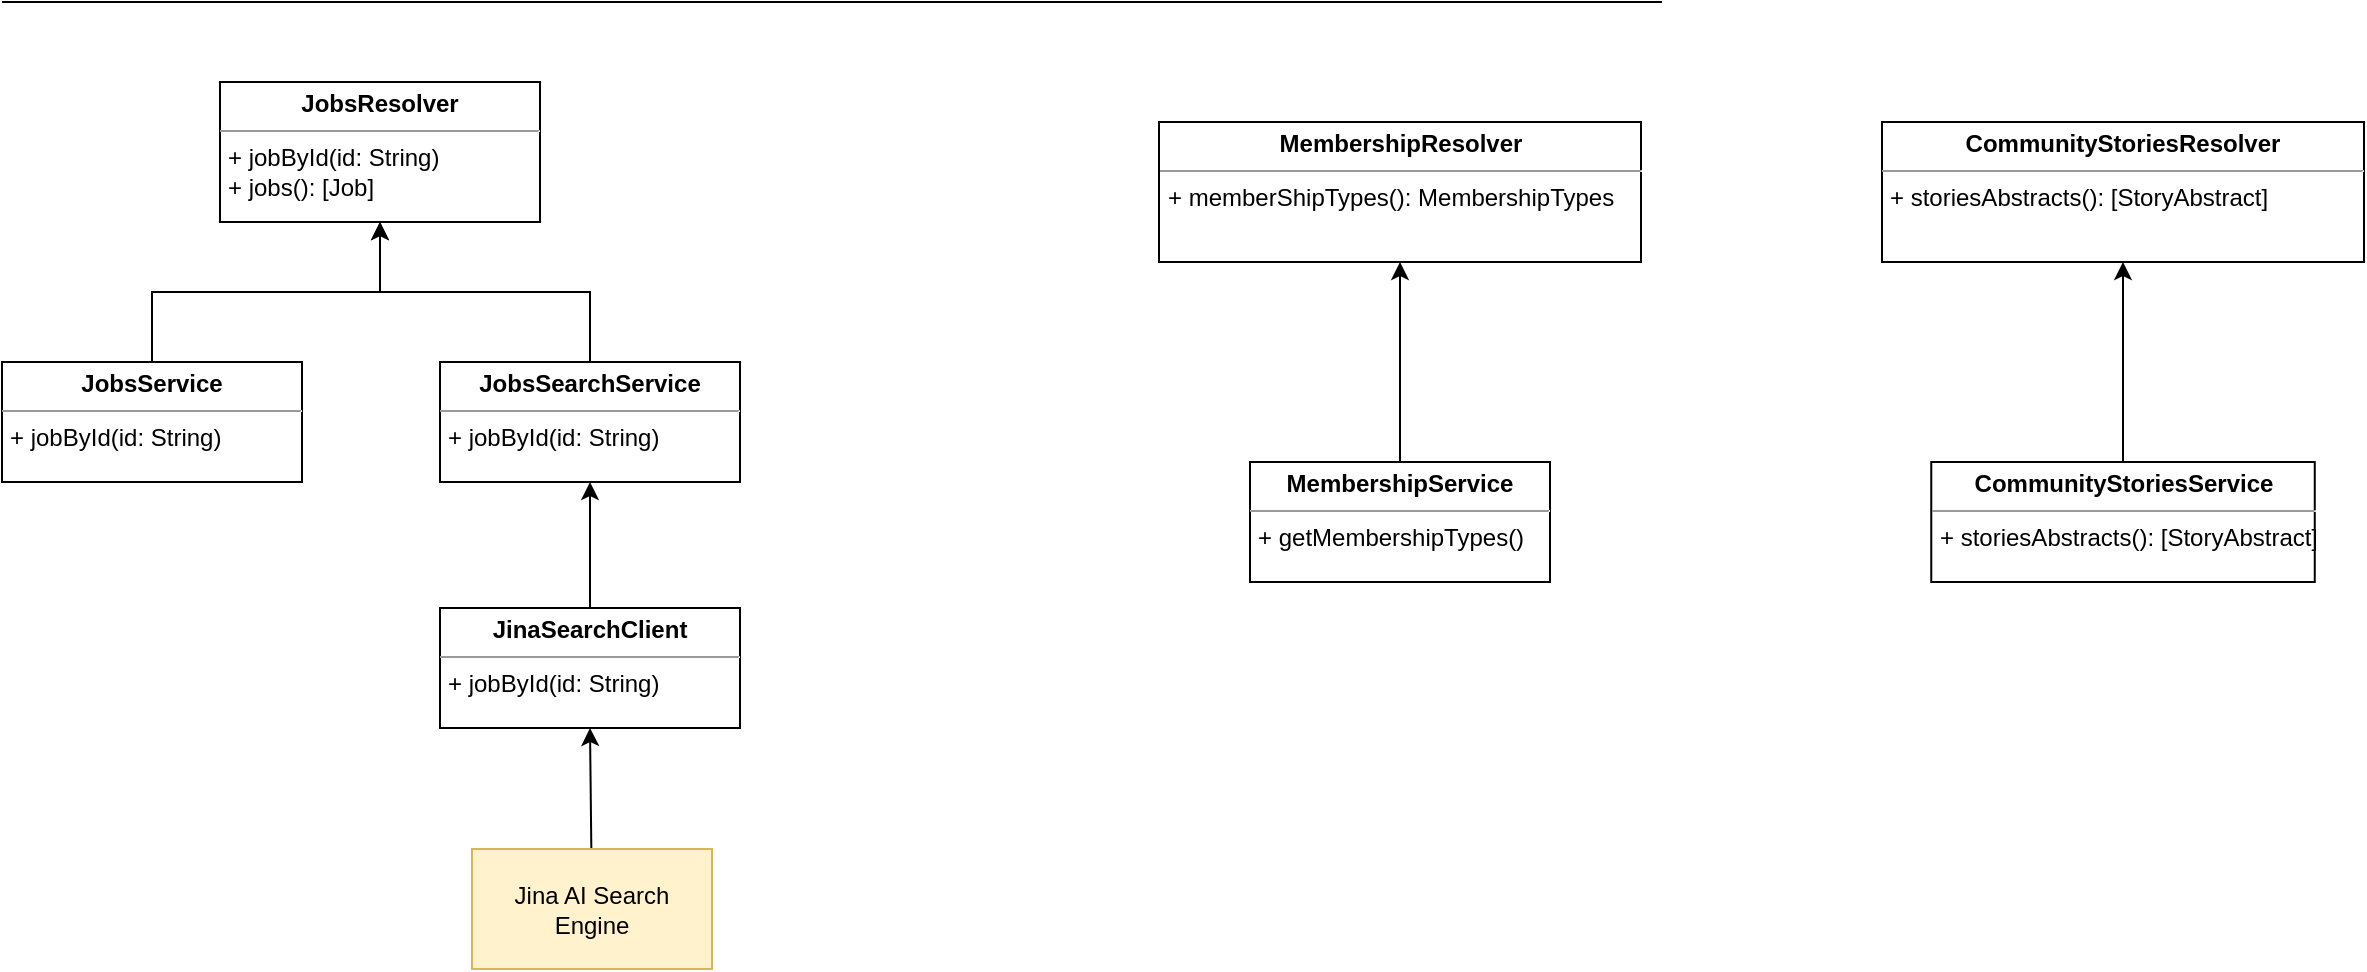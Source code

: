 <mxfile>
    <diagram id="ZX4aQEUyQadxjjJjLnqc" name="Backend Class Diagram">
        <mxGraphModel dx="1900" dy="-565" grid="1" gridSize="10" guides="1" tooltips="1" connect="1" arrows="1" fold="1" page="1" pageScale="1" pageWidth="827" pageHeight="1169" math="0" shadow="0">
            <root>
                <mxCell id="0"/>
                <mxCell id="1" parent="0"/>
                <mxCell id="2" value="&lt;p style=&quot;margin:0px;margin-top:4px;text-align:center;&quot;&gt;&lt;b&gt;JobsResolver&lt;/b&gt;&lt;/p&gt;&lt;hr size=&quot;1&quot;&gt;&lt;p style=&quot;margin:0px;margin-left:4px;&quot;&gt;+ jobById(id: String)&lt;/p&gt;&lt;p style=&quot;margin:0px;margin-left:4px;&quot;&gt;+ jobs(): [Job]&lt;/p&gt;" style="verticalAlign=top;align=left;overflow=fill;fontSize=12;fontFamily=Helvetica;html=1;" parent="1" vertex="1">
                    <mxGeometry x="-281" y="1370" width="160" height="70" as="geometry"/>
                </mxCell>
                <mxCell id="3" style="edgeStyle=orthogonalEdgeStyle;rounded=0;orthogonalLoop=1;jettySize=auto;html=1;entryX=0.5;entryY=1;entryDx=0;entryDy=0;" parent="1" source="4" target="2" edge="1">
                    <mxGeometry relative="1" as="geometry"/>
                </mxCell>
                <mxCell id="4" value="&lt;p style=&quot;margin:0px;margin-top:4px;text-align:center;&quot;&gt;&lt;b&gt;JobsService&lt;/b&gt;&lt;/p&gt;&lt;hr size=&quot;1&quot;&gt;&lt;p style=&quot;margin:0px;margin-left:4px;&quot;&gt;+ jobById(id: String)&lt;/p&gt;" style="verticalAlign=top;align=left;overflow=fill;fontSize=12;fontFamily=Helvetica;html=1;" parent="1" vertex="1">
                    <mxGeometry x="-390" y="1510" width="150" height="60" as="geometry"/>
                </mxCell>
                <mxCell id="5" style="edgeStyle=orthogonalEdgeStyle;rounded=0;orthogonalLoop=1;jettySize=auto;html=1;" parent="1" source="6" target="2" edge="1">
                    <mxGeometry relative="1" as="geometry"/>
                </mxCell>
                <mxCell id="6" value="&lt;p style=&quot;margin:0px;margin-top:4px;text-align:center;&quot;&gt;&lt;b&gt;JobsSearchService&lt;/b&gt;&lt;/p&gt;&lt;hr size=&quot;1&quot;&gt;&lt;p style=&quot;margin:0px;margin-left:4px;&quot;&gt;+ jobById(id: String)&lt;/p&gt;" style="verticalAlign=top;align=left;overflow=fill;fontSize=12;fontFamily=Helvetica;html=1;" parent="1" vertex="1">
                    <mxGeometry x="-171" y="1510" width="150" height="60" as="geometry"/>
                </mxCell>
                <mxCell id="7" style="edgeStyle=orthogonalEdgeStyle;rounded=0;orthogonalLoop=1;jettySize=auto;html=1;" parent="1" source="8" target="6" edge="1">
                    <mxGeometry relative="1" as="geometry"/>
                </mxCell>
                <mxCell id="8" value="&lt;p style=&quot;margin:0px;margin-top:4px;text-align:center;&quot;&gt;&lt;b&gt;JinaSearchClient&lt;/b&gt;&lt;/p&gt;&lt;hr size=&quot;1&quot;&gt;&lt;p style=&quot;margin:0px;margin-left:4px;&quot;&gt;+ jobById(id: String)&lt;/p&gt;" style="verticalAlign=top;align=left;overflow=fill;fontSize=12;fontFamily=Helvetica;html=1;" parent="1" vertex="1">
                    <mxGeometry x="-171" y="1633" width="150" height="60" as="geometry"/>
                </mxCell>
                <mxCell id="9" value="" style="endArrow=none;html=1;rounded=0;" parent="1" edge="1">
                    <mxGeometry width="50" height="50" relative="1" as="geometry">
                        <mxPoint x="-390" y="1330" as="sourcePoint"/>
                        <mxPoint x="440" y="1330" as="targetPoint"/>
                    </mxGeometry>
                </mxCell>
                <mxCell id="10" value="&lt;p style=&quot;margin: 0px ; margin-top: 4px ; text-align: center&quot;&gt;&lt;b&gt;MembershipResolver&lt;/b&gt;&lt;/p&gt;&lt;hr size=&quot;1&quot;&gt;&lt;p style=&quot;margin: 0px ; margin-left: 4px&quot;&gt;+ memberShipTypes(): MembershipTypes&lt;/p&gt;" style="verticalAlign=top;align=left;overflow=fill;fontSize=12;fontFamily=Helvetica;html=1;" parent="1" vertex="1">
                    <mxGeometry x="188.5" y="1390" width="241" height="70" as="geometry"/>
                </mxCell>
                <mxCell id="11" style="edgeStyle=orthogonalEdgeStyle;rounded=0;orthogonalLoop=1;jettySize=auto;html=1;entryX=0.5;entryY=1;entryDx=0;entryDy=0;" parent="1" source="12" target="10" edge="1">
                    <mxGeometry relative="1" as="geometry"/>
                </mxCell>
                <mxCell id="12" value="&lt;p style=&quot;margin: 0px ; margin-top: 4px ; text-align: center&quot;&gt;&lt;b&gt;MembershipService&lt;/b&gt;&lt;/p&gt;&lt;hr size=&quot;1&quot;&gt;&lt;p style=&quot;margin: 0px ; margin-left: 4px&quot;&gt;+ getMembershipTypes()&lt;/p&gt;" style="verticalAlign=top;align=left;overflow=fill;fontSize=12;fontFamily=Helvetica;html=1;" parent="1" vertex="1">
                    <mxGeometry x="234" y="1560" width="150" height="60" as="geometry"/>
                </mxCell>
                <mxCell id="18" style="edgeStyle=none;html=1;entryX=0.5;entryY=1;entryDx=0;entryDy=0;" parent="1" source="17" target="8" edge="1">
                    <mxGeometry relative="1" as="geometry"/>
                </mxCell>
                <mxCell id="17" value="Jina AI Search Engine" style="rounded=0;whiteSpace=wrap;html=1;fillColor=#fff2cc;strokeColor=#d6b656;" parent="1" vertex="1">
                    <mxGeometry x="-155" y="1753.5" width="120" height="60" as="geometry"/>
                </mxCell>
                <mxCell id="19" value="&lt;p style=&quot;margin: 0px ; margin-top: 4px ; text-align: center&quot;&gt;&lt;b&gt;CommunityStoriesResolver&lt;/b&gt;&lt;/p&gt;&lt;hr size=&quot;1&quot;&gt;&lt;p style=&quot;margin: 0px ; margin-left: 4px&quot;&gt;+ storiesAbstracts(): [StoryAbstract]&lt;/p&gt;" style="verticalAlign=top;align=left;overflow=fill;fontSize=12;fontFamily=Helvetica;html=1;" parent="1" vertex="1">
                    <mxGeometry x="550" y="1390" width="241" height="70" as="geometry"/>
                </mxCell>
                <mxCell id="20" style="edgeStyle=orthogonalEdgeStyle;rounded=0;orthogonalLoop=1;jettySize=auto;html=1;entryX=0.5;entryY=1;entryDx=0;entryDy=0;" parent="1" source="21" target="19" edge="1">
                    <mxGeometry relative="1" as="geometry"/>
                </mxCell>
                <mxCell id="21" value="&lt;p style=&quot;margin: 0px ; margin-top: 4px ; text-align: center&quot;&gt;&lt;b&gt;CommunityStoriesService&lt;/b&gt;&lt;/p&gt;&lt;hr size=&quot;1&quot;&gt;&lt;p style=&quot;margin: 0px ; margin-left: 4px&quot;&gt;+ storiesAbstracts(): [StoryAbstract]&lt;/p&gt;" style="verticalAlign=top;align=left;overflow=fill;fontSize=12;fontFamily=Helvetica;html=1;" parent="1" vertex="1">
                    <mxGeometry x="574.63" y="1560" width="191.75" height="60" as="geometry"/>
                </mxCell>
            </root>
        </mxGraphModel>
    </diagram>
    <diagram id="cdPPZ4Ov6ylWLtgUCjX5" name="Backend-Workflow">
        <mxGraphModel dx="1073" dy="1773" grid="1" gridSize="10" guides="1" tooltips="1" connect="1" arrows="1" fold="1" page="1" pageScale="1" pageWidth="827" pageHeight="1169" math="0" shadow="0">
            <root>
                <mxCell id="0XPbtWitW9-o974dTGqW-0"/>
                <mxCell id="0XPbtWitW9-o974dTGqW-1" parent="0XPbtWitW9-o974dTGqW-0"/>
                <mxCell id="0XPbtWitW9-o974dTGqW-2" value="" style="shape=umlLifeline;participant=umlEntity;perimeter=lifelinePerimeter;whiteSpace=wrap;html=1;container=1;collapsible=0;recursiveResize=0;verticalAlign=top;spacingTop=36;outlineConnect=0;" vertex="1" parent="0XPbtWitW9-o974dTGqW-1">
                    <mxGeometry x="180" y="-150" width="40" height="1640" as="geometry"/>
                </mxCell>
                <mxCell id="0XPbtWitW9-o974dTGqW-3" value="" style="endArrow=open;endFill=1;endSize=12;html=1;rounded=0;entryX=0;entryY=0.188;entryDx=0;entryDy=0;entryPerimeter=0;" edge="1" parent="0XPbtWitW9-o974dTGqW-2" target="0XPbtWitW9-o974dTGqW-10">
                    <mxGeometry width="160" relative="1" as="geometry">
                        <mxPoint x="20" y="130" as="sourcePoint"/>
                        <mxPoint x="180" y="130" as="targetPoint"/>
                    </mxGeometry>
                </mxCell>
                <mxCell id="0XPbtWitW9-o974dTGqW-4" value="" style="shape=umlLifeline;participant=umlEntity;perimeter=lifelinePerimeter;whiteSpace=wrap;html=1;container=1;collapsible=0;recursiveResize=0;verticalAlign=top;spacingTop=36;outlineConnect=0;" vertex="1" parent="0XPbtWitW9-o974dTGqW-1">
                    <mxGeometry x="538" y="-160" width="40" height="1350" as="geometry"/>
                </mxCell>
                <mxCell id="0XPbtWitW9-o974dTGqW-5" value="" style="html=1;points=[];perimeter=orthogonalPerimeter;" vertex="1" parent="0XPbtWitW9-o974dTGqW-4">
                    <mxGeometry x="15" y="533" width="10" height="210" as="geometry"/>
                </mxCell>
                <mxCell id="0XPbtWitW9-o974dTGqW-6" value="" style="shape=umlLifeline;participant=umlEntity;perimeter=lifelinePerimeter;whiteSpace=wrap;html=1;container=1;collapsible=0;recursiveResize=0;verticalAlign=top;spacingTop=36;outlineConnect=0;" vertex="1" parent="0XPbtWitW9-o974dTGqW-1">
                    <mxGeometry x="870" y="-150" width="40" height="1650" as="geometry"/>
                </mxCell>
                <mxCell id="0XPbtWitW9-o974dTGqW-7" value="WorkAbroad Frontend" style="text;html=1;align=center;verticalAlign=middle;resizable=0;points=[];autosize=1;strokeColor=none;fillColor=none;" vertex="1" parent="0XPbtWitW9-o974dTGqW-1">
                    <mxGeometry x="141" y="-200" width="140" height="30" as="geometry"/>
                </mxCell>
                <mxCell id="0XPbtWitW9-o974dTGqW-8" value="WeChat Client" style="text;html=1;align=center;verticalAlign=middle;resizable=0;points=[];autosize=1;strokeColor=none;fillColor=none;" vertex="1" parent="0XPbtWitW9-o974dTGqW-1">
                    <mxGeometry x="840" y="-200" width="100" height="30" as="geometry"/>
                </mxCell>
                <mxCell id="0XPbtWitW9-o974dTGqW-9" value="" style="shape=umlLifeline;participant=umlEntity;perimeter=lifelinePerimeter;whiteSpace=wrap;html=1;container=1;collapsible=0;recursiveResize=0;verticalAlign=top;spacingTop=36;outlineConnect=0;" vertex="1" parent="0XPbtWitW9-o974dTGqW-1">
                    <mxGeometry x="1119" y="-150" width="40" height="1640" as="geometry"/>
                </mxCell>
                <mxCell id="0XPbtWitW9-o974dTGqW-10" value="" style="html=1;points=[];perimeter=orthogonalPerimeter;" vertex="1" parent="0XPbtWitW9-o974dTGqW-9">
                    <mxGeometry x="16" y="115" width="10" height="80" as="geometry"/>
                </mxCell>
                <mxCell id="0XPbtWitW9-o974dTGqW-11" value="" style="endArrow=open;endFill=1;endSize=12;html=1;rounded=0;" edge="1" parent="0XPbtWitW9-o974dTGqW-9" target="0XPbtWitW9-o974dTGqW-9">
                    <mxGeometry width="160" relative="1" as="geometry">
                        <mxPoint x="-229" y="313" as="sourcePoint"/>
                        <mxPoint x="-2058" y="13" as="targetPoint"/>
                    </mxGeometry>
                </mxCell>
                <mxCell id="0XPbtWitW9-o974dTGqW-12" value="" style="html=1;points=[];perimeter=orthogonalPerimeter;" vertex="1" parent="0XPbtWitW9-o974dTGqW-9">
                    <mxGeometry x="15" y="285" width="12.58" height="195" as="geometry"/>
                </mxCell>
                <mxCell id="0XPbtWitW9-o974dTGqW-13" value="" style="endArrow=open;endFill=1;endSize=12;html=1;rounded=0;" edge="1" parent="0XPbtWitW9-o974dTGqW-9">
                    <mxGeometry width="160" relative="1" as="geometry">
                        <mxPoint x="12" y="348" as="sourcePoint"/>
                        <mxPoint x="-228" y="348" as="targetPoint"/>
                    </mxGeometry>
                </mxCell>
                <mxCell id="0XPbtWitW9-o974dTGqW-14" value="Scan QR Code" style="text;html=1;align=center;verticalAlign=middle;resizable=0;points=[];autosize=1;strokeColor=none;fillColor=none;" vertex="1" parent="0XPbtWitW9-o974dTGqW-9">
                    <mxGeometry x="-179" y="273" width="100" height="30" as="geometry"/>
                </mxCell>
                <mxCell id="0XPbtWitW9-o974dTGqW-15" value="Tencent" style="text;html=1;align=center;verticalAlign=middle;resizable=0;points=[];autosize=1;strokeColor=none;fillColor=none;" vertex="1" parent="0XPbtWitW9-o974dTGqW-1">
                    <mxGeometry x="1100" y="-200" width="70" height="30" as="geometry"/>
                </mxCell>
                <mxCell id="0XPbtWitW9-o974dTGqW-16" value="WorkAbroad Backend" style="text;html=1;align=center;verticalAlign=middle;resizable=0;points=[];autosize=1;strokeColor=none;fillColor=none;" vertex="1" parent="0XPbtWitW9-o974dTGqW-1">
                    <mxGeometry x="479" y="-200" width="140" height="30" as="geometry"/>
                </mxCell>
                <mxCell id="0XPbtWitW9-o974dTGqW-17" value="OAuth2" style="text;html=1;align=center;verticalAlign=middle;resizable=0;points=[];autosize=1;strokeColor=none;fillColor=none;" vertex="1" parent="0XPbtWitW9-o974dTGqW-1">
                    <mxGeometry x="563" y="-60" width="60" height="30" as="geometry"/>
                </mxCell>
                <mxCell id="0XPbtWitW9-o974dTGqW-18" value="" style="endArrow=open;endFill=1;endSize=12;html=1;rounded=0;exitX=-0.4;exitY=0.625;exitDx=0;exitDy=0;exitPerimeter=0;" edge="1" parent="0XPbtWitW9-o974dTGqW-1" source="0XPbtWitW9-o974dTGqW-10" target="0XPbtWitW9-o974dTGqW-2">
                    <mxGeometry width="160" relative="1" as="geometry">
                        <mxPoint x="960" y="430" as="sourcePoint"/>
                        <mxPoint x="1145" y="290.04" as="targetPoint"/>
                    </mxGeometry>
                </mxCell>
                <mxCell id="0XPbtWitW9-o974dTGqW-19" value="Return QR Code For Current Session(Authorization Code, QR Code Encode the current session id)" style="text;html=1;align=center;verticalAlign=middle;resizable=0;points=[];autosize=1;strokeColor=none;fillColor=none;" vertex="1" parent="0XPbtWitW9-o974dTGqW-1">
                    <mxGeometry x="345" y="-8" width="550" height="30" as="geometry"/>
                </mxCell>
                <mxCell id="0XPbtWitW9-o974dTGqW-20" value="Return Confirmation Page, User Confirm" style="text;html=1;align=center;verticalAlign=middle;resizable=0;points=[];autosize=1;strokeColor=none;fillColor=none;" vertex="1" parent="0XPbtWitW9-o974dTGqW-1">
                    <mxGeometry x="895" y="203" width="240" height="30" as="geometry"/>
                </mxCell>
                <mxCell id="0XPbtWitW9-o974dTGqW-21" value="" style="endArrow=open;endFill=1;endSize=12;html=1;rounded=0;" edge="1" parent="0XPbtWitW9-o974dTGqW-1">
                    <mxGeometry width="160" relative="1" as="geometry">
                        <mxPoint x="1135" y="305" as="sourcePoint"/>
                        <mxPoint x="199.5" y="305" as="targetPoint"/>
                    </mxGeometry>
                </mxCell>
                <mxCell id="0XPbtWitW9-o974dTGqW-22" value="Redirect To Redirect Url Plus User Profile Infomattion" style="text;html=1;align=center;verticalAlign=middle;resizable=0;points=[];autosize=1;strokeColor=none;fillColor=none;" vertex="1" parent="0XPbtWitW9-o974dTGqW-1">
                    <mxGeometry x="479" y="240" width="310" height="30" as="geometry"/>
                </mxCell>
                <mxCell id="0XPbtWitW9-o974dTGqW-23" value="/graphql (login with user information)" style="text;html=1;align=center;verticalAlign=middle;resizable=0;points=[];autosize=1;strokeColor=none;fillColor=none;" vertex="1" parent="0XPbtWitW9-o974dTGqW-1">
                    <mxGeometry x="240" y="388" width="220" height="30" as="geometry"/>
                </mxCell>
                <mxCell id="0XPbtWitW9-o974dTGqW-24" value="" style="html=1;points=[];perimeter=orthogonalPerimeter;" vertex="1" parent="0XPbtWitW9-o974dTGqW-1">
                    <mxGeometry x="640" y="453" width="10" height="80" as="geometry"/>
                </mxCell>
                <mxCell id="0XPbtWitW9-o974dTGqW-25" value="dispatch" style="html=1;verticalAlign=bottom;endArrow=block;entryX=0;entryY=0;rounded=0;" edge="1" parent="0XPbtWitW9-o974dTGqW-1" target="0XPbtWitW9-o974dTGqW-24">
                    <mxGeometry relative="1" as="geometry">
                        <mxPoint x="570" y="453" as="sourcePoint"/>
                    </mxGeometry>
                </mxCell>
                <mxCell id="0XPbtWitW9-o974dTGqW-26" value="return" style="html=1;verticalAlign=bottom;endArrow=open;dashed=1;endSize=8;exitX=0;exitY=0.95;rounded=0;" edge="1" parent="0XPbtWitW9-o974dTGqW-1" source="0XPbtWitW9-o974dTGqW-24">
                    <mxGeometry relative="1" as="geometry">
                        <mxPoint x="570" y="529" as="targetPoint"/>
                    </mxGeometry>
                </mxCell>
                <mxCell id="0XPbtWitW9-o974dTGqW-27" value="Create User If Does Not Exist" style="text;html=1;align=center;verticalAlign=middle;resizable=0;points=[];autosize=1;strokeColor=none;fillColor=none;" vertex="1" parent="0XPbtWitW9-o974dTGqW-1">
                    <mxGeometry x="647" y="463" width="180" height="30" as="geometry"/>
                </mxCell>
                <mxCell id="0XPbtWitW9-o974dTGqW-28" value="" style="endArrow=open;endFill=1;endSize=12;html=1;rounded=0;" edge="1" parent="0XPbtWitW9-o974dTGqW-1">
                    <mxGeometry width="160" relative="1" as="geometry">
                        <mxPoint x="559.5" y="586" as="sourcePoint"/>
                        <mxPoint x="199.5" y="586" as="targetPoint"/>
                    </mxGeometry>
                </mxCell>
                <mxCell id="0XPbtWitW9-o974dTGqW-29" value="encode userId with as jwt token" style="text;html=1;align=center;verticalAlign=middle;resizable=0;points=[];autosize=1;strokeColor=none;fillColor=none;" vertex="1" parent="0XPbtWitW9-o974dTGqW-1">
                    <mxGeometry x="266" y="558" width="190" height="30" as="geometry"/>
                </mxCell>
                <mxCell id="0XPbtWitW9-o974dTGqW-30" value="" style="endArrow=open;endFill=1;endSize=12;html=1;rounded=0;entryX=0.1;entryY=0.1;entryDx=0;entryDy=0;entryPerimeter=0;" edge="1" parent="0XPbtWitW9-o974dTGqW-1" target="0XPbtWitW9-o974dTGqW-5">
                    <mxGeometry width="160" relative="1" as="geometry">
                        <mxPoint x="199.5" y="394" as="sourcePoint"/>
                        <mxPoint x="209.5" y="596" as="targetPoint"/>
                    </mxGeometry>
                </mxCell>
                <mxCell id="0XPbtWitW9-o974dTGqW-31" value="/graphql searchJobInfo" style="text;html=1;align=center;verticalAlign=middle;resizable=0;points=[];autosize=1;strokeColor=none;fillColor=none;" vertex="1" parent="0XPbtWitW9-o974dTGqW-1">
                    <mxGeometry x="275" y="720" width="150" height="30" as="geometry"/>
                </mxCell>
                <mxCell id="0XPbtWitW9-o974dTGqW-32" value="" style="html=1;points=[];perimeter=orthogonalPerimeter;" vertex="1" parent="0XPbtWitW9-o974dTGqW-1">
                    <mxGeometry x="640" y="723" width="10" height="80" as="geometry"/>
                </mxCell>
                <mxCell id="0XPbtWitW9-o974dTGqW-33" value="dispatch" style="html=1;verticalAlign=bottom;endArrow=block;entryX=0;entryY=0;rounded=0;" edge="1" parent="0XPbtWitW9-o974dTGqW-1" target="0XPbtWitW9-o974dTGqW-32">
                    <mxGeometry relative="1" as="geometry">
                        <mxPoint x="570" y="723" as="sourcePoint"/>
                    </mxGeometry>
                </mxCell>
                <mxCell id="0XPbtWitW9-o974dTGqW-34" value="return" style="html=1;verticalAlign=bottom;endArrow=open;dashed=1;endSize=8;exitX=0;exitY=0.95;rounded=0;" edge="1" parent="0XPbtWitW9-o974dTGqW-1" source="0XPbtWitW9-o974dTGqW-32">
                    <mxGeometry relative="1" as="geometry">
                        <mxPoint x="570" y="799" as="targetPoint"/>
                    </mxGeometry>
                </mxCell>
                <mxCell id="0XPbtWitW9-o974dTGqW-35" value="Check Expiration date. If expired.&amp;nbsp;&lt;br&gt;Return Trial Expired Date" style="text;html=1;align=center;verticalAlign=middle;resizable=0;points=[];autosize=1;strokeColor=none;fillColor=none;" vertex="1" parent="0XPbtWitW9-o974dTGqW-1">
                    <mxGeometry x="650" y="733" width="200" height="40" as="geometry"/>
                </mxCell>
                <mxCell id="0XPbtWitW9-o974dTGqW-36" value="" style="html=1;points=[];perimeter=orthogonalPerimeter;" vertex="1" parent="0XPbtWitW9-o974dTGqW-1">
                    <mxGeometry x="553" y="927" width="10" height="210" as="geometry"/>
                </mxCell>
                <mxCell id="0XPbtWitW9-o974dTGqW-37" value="" style="endArrow=open;endFill=1;endSize=12;html=1;rounded=0;entryX=0.1;entryY=0.1;entryDx=0;entryDy=0;entryPerimeter=0;" edge="1" parent="0XPbtWitW9-o974dTGqW-1" target="0XPbtWitW9-o974dTGqW-36">
                    <mxGeometry width="160" relative="1" as="geometry">
                        <mxPoint x="197.5" y="948" as="sourcePoint"/>
                        <mxPoint x="207.5" y="840" as="targetPoint"/>
                    </mxGeometry>
                </mxCell>
                <mxCell id="0XPbtWitW9-o974dTGqW-38" value="/graphql getInternalRecommendationJobs" style="text;html=1;align=center;verticalAlign=middle;resizable=0;points=[];autosize=1;strokeColor=none;fillColor=none;" vertex="1" parent="0XPbtWitW9-o974dTGqW-1">
                    <mxGeometry x="229" y="922" width="250" height="30" as="geometry"/>
                </mxCell>
                <mxCell id="0XPbtWitW9-o974dTGqW-39" value="" style="html=1;points=[];perimeter=orthogonalPerimeter;" vertex="1" parent="0XPbtWitW9-o974dTGqW-1">
                    <mxGeometry x="638" y="967" width="10" height="80" as="geometry"/>
                </mxCell>
                <mxCell id="0XPbtWitW9-o974dTGqW-40" value="dispatch" style="html=1;verticalAlign=bottom;endArrow=block;entryX=0;entryY=0;rounded=0;" edge="1" parent="0XPbtWitW9-o974dTGqW-1" target="0XPbtWitW9-o974dTGqW-39">
                    <mxGeometry relative="1" as="geometry">
                        <mxPoint x="568" y="967" as="sourcePoint"/>
                    </mxGeometry>
                </mxCell>
                <mxCell id="0XPbtWitW9-o974dTGqW-41" value="return" style="html=1;verticalAlign=bottom;endArrow=open;dashed=1;endSize=8;exitX=0;exitY=0.95;rounded=0;" edge="1" parent="0XPbtWitW9-o974dTGqW-1" source="0XPbtWitW9-o974dTGqW-39">
                    <mxGeometry relative="1" as="geometry">
                        <mxPoint x="568" y="1043" as="targetPoint"/>
                    </mxGeometry>
                </mxCell>
                <mxCell id="0XPbtWitW9-o974dTGqW-42" value="Check User Membership Type, If&lt;br&gt;not intermediate level,&lt;br&gt;&amp;nbsp; &amp;nbsp; &amp;nbsp; &amp;nbsp; &amp;nbsp; &amp;nbsp; &amp;nbsp; &amp;nbsp; Return RequireIntermediateMembershipError" style="text;html=1;align=center;verticalAlign=middle;resizable=0;points=[];autosize=1;strokeColor=none;fillColor=none;" vertex="1" parent="0XPbtWitW9-o974dTGqW-1">
                    <mxGeometry x="588" y="967" width="320" height="60" as="geometry"/>
                </mxCell>
                <mxCell id="0XPbtWitW9-o974dTGqW-43" value="" style="endArrow=open;endFill=1;endSize=12;html=1;rounded=0;entryX=0;entryY=0.188;entryDx=0;entryDy=0;entryPerimeter=0;" edge="1" parent="0XPbtWitW9-o974dTGqW-1">
                    <mxGeometry width="160" relative="1" as="geometry">
                        <mxPoint x="895" y="270.86" as="sourcePoint"/>
                        <mxPoint x="1139" y="270" as="targetPoint"/>
                    </mxGeometry>
                </mxCell>
                <mxCell id="0XPbtWitW9-o974dTGqW-44" value="User Confirm" style="text;html=1;align=center;verticalAlign=middle;resizable=0;points=[];autosize=1;strokeColor=none;fillColor=none;" vertex="1" parent="0XPbtWitW9-o974dTGqW-1">
                    <mxGeometry x="965" y="233" width="90" height="30" as="geometry"/>
                </mxCell>
                <mxCell id="0XPbtWitW9-o974dTGqW-45" value="" style="endArrow=open;endFill=1;endSize=12;html=1;rounded=0;entryX=0.1;entryY=0.1;entryDx=0;entryDy=0;entryPerimeter=0;" edge="1" parent="0XPbtWitW9-o974dTGqW-1">
                    <mxGeometry width="160" relative="1" as="geometry">
                        <mxPoint x="203.5" y="748" as="sourcePoint"/>
                        <mxPoint x="560" y="748" as="targetPoint"/>
                    </mxGeometry>
                </mxCell>
            </root>
        </mxGraphModel>
    </diagram>
</mxfile>